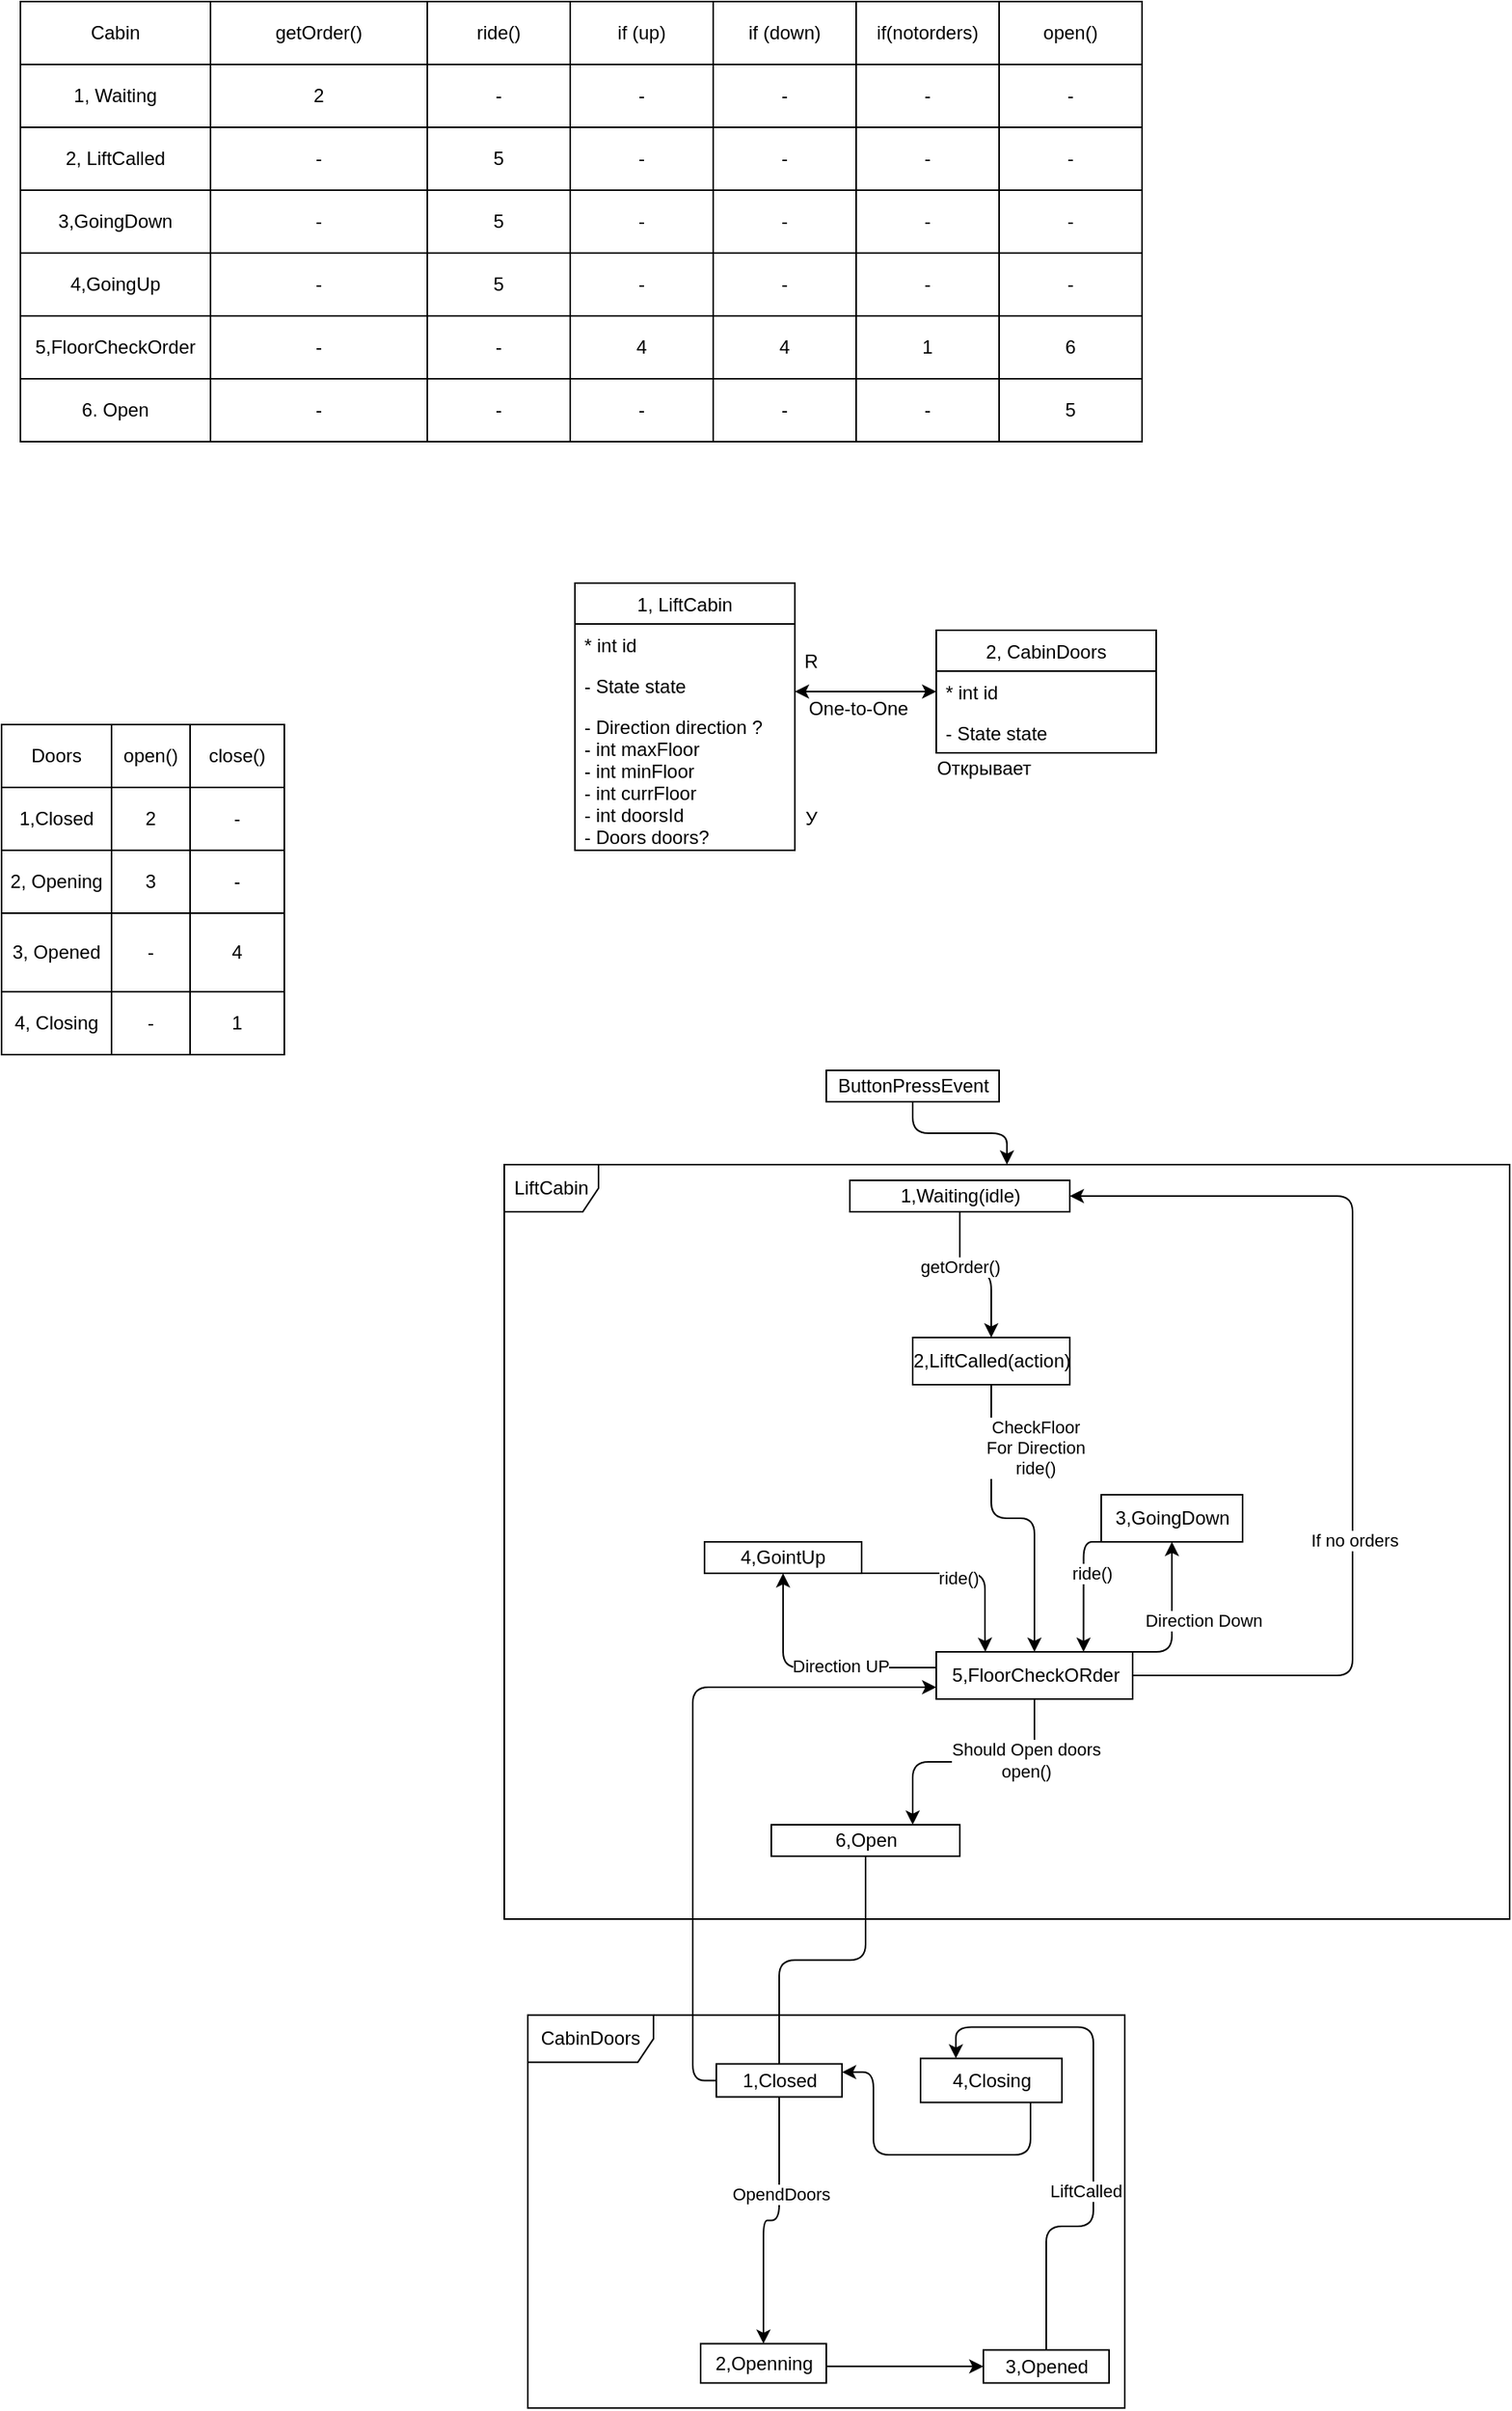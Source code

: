 <mxfile version="13.1.14" type="device"><diagram id="PFZRTqnWKOIL8g0r4zq2" name="Page-1"><mxGraphModel dx="2888" dy="2060" grid="1" gridSize="10" guides="1" tooltips="1" connect="1" arrows="1" fold="1" page="1" pageScale="1" pageWidth="850" pageHeight="1100" math="0" shadow="0"><root><mxCell id="0"/><mxCell id="1" parent="0"/><mxCell id="xkeSVVdvWBRurLGvPkjX-200" value="LiftCabin" style="shape=umlFrame;whiteSpace=wrap;html=1;rounded=0;" vertex="1" parent="1"><mxGeometry x="-390" y="330" width="640" height="480" as="geometry"/></mxCell><mxCell id="xkeSVVdvWBRurLGvPkjX-176" value="CabinDoors" style="shape=umlFrame;whiteSpace=wrap;html=1;rounded=0;width=80;height=30;" vertex="1" parent="1"><mxGeometry x="-375" y="871.18" width="380" height="250" as="geometry"/></mxCell><mxCell id="xkeSVVdvWBRurLGvPkjX-9" value="Открывает" style="text;html=1;align=center;verticalAlign=middle;resizable=0;points=[];autosize=1;" vertex="1" parent="1"><mxGeometry x="-125" y="68" width="80" height="20" as="geometry"/></mxCell><mxCell id="xkeSVVdvWBRurLGvPkjX-10" style="edgeStyle=orthogonalEdgeStyle;rounded=1;orthogonalLoop=1;jettySize=auto;html=1;entryX=0;entryY=0.5;entryDx=0;entryDy=0;endArrow=classic;endFill=1;startArrow=classic;startFill=1;" edge="1" parent="1" source="xkeSVVdvWBRurLGvPkjX-3" target="xkeSVVdvWBRurLGvPkjX-6"><mxGeometry relative="1" as="geometry"><Array as="points"><mxPoint x="-185" y="29"/></Array></mxGeometry></mxCell><mxCell id="xkeSVVdvWBRurLGvPkjX-11" value="One-to-One" style="text;html=1;align=center;verticalAlign=middle;resizable=0;points=[];autosize=1;" vertex="1" parent="1"><mxGeometry x="-205" y="30" width="80" height="20" as="geometry"/></mxCell><mxCell id="xkeSVVdvWBRurLGvPkjX-12" value="У" style="text;html=1;align=center;verticalAlign=middle;resizable=0;points=[];autosize=1;" vertex="1" parent="1"><mxGeometry x="-205" y="100" width="20" height="20" as="geometry"/></mxCell><mxCell id="xkeSVVdvWBRurLGvPkjX-13" value="R" style="text;html=1;align=center;verticalAlign=middle;resizable=0;points=[];autosize=1;" vertex="1" parent="1"><mxGeometry x="-205" width="20" height="20" as="geometry"/></mxCell><mxCell id="xkeSVVdvWBRurLGvPkjX-20" style="edgeStyle=orthogonalEdgeStyle;rounded=1;orthogonalLoop=1;jettySize=auto;html=1;startArrow=none;startFill=0;endArrow=classic;endFill=1;" edge="1" parent="1" source="xkeSVVdvWBRurLGvPkjX-15" target="xkeSVVdvWBRurLGvPkjX-200"><mxGeometry relative="1" as="geometry"><mxPoint x="-110" y="320" as="targetPoint"/></mxGeometry></mxCell><mxCell id="xkeSVVdvWBRurLGvPkjX-15" value="ButtonPressEvent" style="html=1;" vertex="1" parent="1"><mxGeometry x="-185" y="270" width="110" height="20" as="geometry"/></mxCell><mxCell id="xkeSVVdvWBRurLGvPkjX-183" style="edgeStyle=orthogonalEdgeStyle;rounded=1;orthogonalLoop=1;jettySize=auto;html=1;entryX=0.5;entryY=0;entryDx=0;entryDy=0;startArrow=none;startFill=0;endArrow=classic;endFill=1;" edge="1" parent="1" source="xkeSVVdvWBRurLGvPkjX-16" target="xkeSVVdvWBRurLGvPkjX-182"><mxGeometry relative="1" as="geometry"/></mxCell><mxCell id="xkeSVVdvWBRurLGvPkjX-196" value="getOrder()" style="edgeLabel;html=1;align=center;verticalAlign=middle;resizable=0;points=[];" vertex="1" connectable="0" parent="xkeSVVdvWBRurLGvPkjX-183"><mxGeometry x="-0.314" relative="1" as="geometry"><mxPoint as="offset"/></mxGeometry></mxCell><mxCell id="xkeSVVdvWBRurLGvPkjX-16" value="1,Waiting(idle)" style="html=1;" vertex="1" parent="1"><mxGeometry x="-170" y="340" width="140" height="20" as="geometry"/></mxCell><mxCell id="xkeSVVdvWBRurLGvPkjX-193" style="edgeStyle=orthogonalEdgeStyle;rounded=1;orthogonalLoop=1;jettySize=auto;html=1;entryX=0.25;entryY=0;entryDx=0;entryDy=0;startArrow=none;startFill=0;endArrow=classic;endFill=1;" edge="1" parent="1" source="xkeSVVdvWBRurLGvPkjX-17" target="xkeSVVdvWBRurLGvPkjX-184"><mxGeometry relative="1" as="geometry"><Array as="points"><mxPoint x="-84" y="590"/><mxPoint x="-84" y="630"/><mxPoint x="-84" y="630"/></Array></mxGeometry></mxCell><mxCell id="xkeSVVdvWBRurLGvPkjX-215" value="ride()" style="edgeLabel;html=1;align=center;verticalAlign=middle;resizable=0;points=[];" vertex="1" connectable="0" parent="xkeSVVdvWBRurLGvPkjX-193"><mxGeometry x="-0.05" y="-3" relative="1" as="geometry"><mxPoint as="offset"/></mxGeometry></mxCell><mxCell id="xkeSVVdvWBRurLGvPkjX-17" value="4,GointUp" style="html=1;" vertex="1" parent="1"><mxGeometry x="-262.52" y="570.03" width="100" height="20" as="geometry"/></mxCell><mxCell id="xkeSVVdvWBRurLGvPkjX-194" style="edgeStyle=orthogonalEdgeStyle;rounded=1;orthogonalLoop=1;jettySize=auto;html=1;entryX=0.75;entryY=0;entryDx=0;entryDy=0;startArrow=none;startFill=0;endArrow=classic;endFill=1;" edge="1" parent="1" source="xkeSVVdvWBRurLGvPkjX-18" target="xkeSVVdvWBRurLGvPkjX-184"><mxGeometry relative="1" as="geometry"><Array as="points"><mxPoint x="-21" y="570"/></Array></mxGeometry></mxCell><mxCell id="xkeSVVdvWBRurLGvPkjX-216" value="ride()" style="edgeLabel;html=1;align=center;verticalAlign=middle;resizable=0;points=[];" vertex="1" connectable="0" parent="xkeSVVdvWBRurLGvPkjX-194"><mxGeometry x="-0.231" y="5" relative="1" as="geometry"><mxPoint as="offset"/></mxGeometry></mxCell><mxCell id="xkeSVVdvWBRurLGvPkjX-18" value="3,GoingDown" style="html=1;" vertex="1" parent="1"><mxGeometry x="-10" y="540.06" width="90" height="29.97" as="geometry"/></mxCell><mxCell id="xkeSVVdvWBRurLGvPkjX-178" style="edgeStyle=orthogonalEdgeStyle;rounded=1;orthogonalLoop=1;jettySize=auto;html=1;entryX=0.5;entryY=0;entryDx=0;entryDy=0;startArrow=none;startFill=0;endArrow=none;endFill=0;" edge="1" parent="1" source="xkeSVVdvWBRurLGvPkjX-19" target="xkeSVVdvWBRurLGvPkjX-24"><mxGeometry relative="1" as="geometry"/></mxCell><mxCell id="xkeSVVdvWBRurLGvPkjX-19" value="6,Open" style="html=1;" vertex="1" parent="1"><mxGeometry x="-220" y="750.0" width="120" height="20" as="geometry"/></mxCell><mxCell id="xkeSVVdvWBRurLGvPkjX-172" style="edgeStyle=orthogonalEdgeStyle;rounded=1;orthogonalLoop=1;jettySize=auto;html=1;entryX=0.25;entryY=0;entryDx=0;entryDy=0;startArrow=none;startFill=0;endArrow=classic;endFill=1;" edge="1" parent="1" source="xkeSVVdvWBRurLGvPkjX-23" target="xkeSVVdvWBRurLGvPkjX-26"><mxGeometry relative="1" as="geometry"/></mxCell><mxCell id="xkeSVVdvWBRurLGvPkjX-180" value="LiftCalled" style="edgeLabel;html=1;align=center;verticalAlign=middle;resizable=0;points=[];" vertex="1" connectable="0" parent="xkeSVVdvWBRurLGvPkjX-172"><mxGeometry x="-0.235" y="-2" relative="1" as="geometry"><mxPoint x="-7.03" as="offset"/></mxGeometry></mxCell><mxCell id="xkeSVVdvWBRurLGvPkjX-23" value="3,Opened" style="html=1;" vertex="1" parent="1"><mxGeometry x="-85" y="1084.18" width="80" height="21" as="geometry"/></mxCell><mxCell id="xkeSVVdvWBRurLGvPkjX-171" style="edgeStyle=orthogonalEdgeStyle;rounded=1;orthogonalLoop=1;jettySize=auto;html=1;startArrow=none;startFill=0;endArrow=classic;endFill=1;" edge="1" parent="1" source="xkeSVVdvWBRurLGvPkjX-24" target="xkeSVVdvWBRurLGvPkjX-25"><mxGeometry relative="1" as="geometry"/></mxCell><mxCell id="xkeSVVdvWBRurLGvPkjX-179" value="OpendDoors" style="edgeLabel;html=1;align=center;verticalAlign=middle;resizable=0;points=[];" vertex="1" connectable="0" parent="xkeSVVdvWBRurLGvPkjX-171"><mxGeometry x="-0.26" y="1" relative="1" as="geometry"><mxPoint as="offset"/></mxGeometry></mxCell><mxCell id="xkeSVVdvWBRurLGvPkjX-197" style="edgeStyle=orthogonalEdgeStyle;rounded=1;orthogonalLoop=1;jettySize=auto;html=1;entryX=0;entryY=0.75;entryDx=0;entryDy=0;startArrow=none;startFill=0;endArrow=classic;endFill=1;" edge="1" parent="1" source="xkeSVVdvWBRurLGvPkjX-24" target="xkeSVVdvWBRurLGvPkjX-184"><mxGeometry relative="1" as="geometry"><Array as="points"><mxPoint x="-270" y="913"/><mxPoint x="-270" y="663"/></Array></mxGeometry></mxCell><mxCell id="xkeSVVdvWBRurLGvPkjX-24" value="1,Closed" style="html=1;" vertex="1" parent="1"><mxGeometry x="-255" y="902.18" width="80" height="21" as="geometry"/></mxCell><mxCell id="xkeSVVdvWBRurLGvPkjX-174" style="edgeStyle=orthogonalEdgeStyle;rounded=1;orthogonalLoop=1;jettySize=auto;html=1;entryX=0;entryY=0.5;entryDx=0;entryDy=0;startArrow=none;startFill=0;endArrow=classic;endFill=1;" edge="1" parent="1" source="xkeSVVdvWBRurLGvPkjX-25" target="xkeSVVdvWBRurLGvPkjX-23"><mxGeometry relative="1" as="geometry"><Array as="points"><mxPoint x="-200" y="1095"/><mxPoint x="-130" y="1095"/></Array></mxGeometry></mxCell><mxCell id="xkeSVVdvWBRurLGvPkjX-25" value="2,Openning" style="html=1;" vertex="1" parent="1"><mxGeometry x="-265" y="1080.18" width="80" height="25" as="geometry"/></mxCell><mxCell id="xkeSVVdvWBRurLGvPkjX-173" style="edgeStyle=orthogonalEdgeStyle;rounded=1;orthogonalLoop=1;jettySize=auto;html=1;entryX=1;entryY=0.25;entryDx=0;entryDy=0;startArrow=none;startFill=0;endArrow=classic;endFill=1;" edge="1" parent="1" source="xkeSVVdvWBRurLGvPkjX-26" target="xkeSVVdvWBRurLGvPkjX-24"><mxGeometry relative="1" as="geometry"><Array as="points"><mxPoint x="-55" y="960"/><mxPoint x="-155" y="960"/><mxPoint x="-155" y="907"/></Array></mxGeometry></mxCell><mxCell id="xkeSVVdvWBRurLGvPkjX-26" value="4,Closing" style="html=1;" vertex="1" parent="1"><mxGeometry x="-125" y="898.68" width="90" height="28" as="geometry"/></mxCell><mxCell id="xkeSVVdvWBRurLGvPkjX-185" style="edgeStyle=orthogonalEdgeStyle;rounded=1;orthogonalLoop=1;jettySize=auto;html=1;startArrow=none;startFill=0;endArrow=classic;endFill=1;" edge="1" parent="1" source="xkeSVVdvWBRurLGvPkjX-182" target="xkeSVVdvWBRurLGvPkjX-184"><mxGeometry relative="1" as="geometry"/></mxCell><mxCell id="xkeSVVdvWBRurLGvPkjX-186" value="CheckFloor&lt;br&gt;For Direction&lt;br&gt;ride()" style="edgeLabel;html=1;align=center;verticalAlign=middle;resizable=0;points=[];" vertex="1" connectable="0" parent="xkeSVVdvWBRurLGvPkjX-185"><mxGeometry x="0.147" relative="1" as="geometry"><mxPoint x="-0.02" y="-46.14" as="offset"/></mxGeometry></mxCell><mxCell id="xkeSVVdvWBRurLGvPkjX-182" value="2,LiftCalled(action)" style="html=1;rounded=0;" vertex="1" parent="1"><mxGeometry x="-130" y="440" width="100" height="30" as="geometry"/></mxCell><mxCell id="xkeSVVdvWBRurLGvPkjX-187" style="edgeStyle=orthogonalEdgeStyle;rounded=1;orthogonalLoop=1;jettySize=auto;html=1;entryX=0.5;entryY=1;entryDx=0;entryDy=0;startArrow=none;startFill=0;endArrow=classic;endFill=1;" edge="1" parent="1" source="xkeSVVdvWBRurLGvPkjX-184" target="xkeSVVdvWBRurLGvPkjX-17"><mxGeometry relative="1" as="geometry"><Array as="points"><mxPoint x="-213" y="650"/></Array></mxGeometry></mxCell><mxCell id="xkeSVVdvWBRurLGvPkjX-190" value="Direction UP" style="edgeLabel;html=1;align=center;verticalAlign=middle;resizable=0;points=[];" vertex="1" connectable="0" parent="xkeSVVdvWBRurLGvPkjX-187"><mxGeometry x="-0.221" y="-1" relative="1" as="geometry"><mxPoint as="offset"/></mxGeometry></mxCell><mxCell id="xkeSVVdvWBRurLGvPkjX-188" style="edgeStyle=orthogonalEdgeStyle;rounded=1;orthogonalLoop=1;jettySize=auto;html=1;entryX=0.5;entryY=1;entryDx=0;entryDy=0;startArrow=none;startFill=0;endArrow=classic;endFill=1;" edge="1" parent="1" source="xkeSVVdvWBRurLGvPkjX-184" target="xkeSVVdvWBRurLGvPkjX-18"><mxGeometry relative="1" as="geometry"><Array as="points"><mxPoint x="35" y="640"/></Array></mxGeometry></mxCell><mxCell id="xkeSVVdvWBRurLGvPkjX-191" value="Direction Down" style="edgeLabel;html=1;align=center;verticalAlign=middle;resizable=0;points=[];" vertex="1" connectable="0" parent="xkeSVVdvWBRurLGvPkjX-188"><mxGeometry x="-0.576" y="-2" relative="1" as="geometry"><mxPoint x="24.29" y="-22" as="offset"/></mxGeometry></mxCell><mxCell id="xkeSVVdvWBRurLGvPkjX-189" style="edgeStyle=orthogonalEdgeStyle;rounded=1;orthogonalLoop=1;jettySize=auto;html=1;entryX=0.75;entryY=0;entryDx=0;entryDy=0;startArrow=none;startFill=0;endArrow=classic;endFill=1;" edge="1" parent="1" source="xkeSVVdvWBRurLGvPkjX-184" target="xkeSVVdvWBRurLGvPkjX-19"><mxGeometry relative="1" as="geometry"/></mxCell><mxCell id="xkeSVVdvWBRurLGvPkjX-192" value="Should Open doors&lt;br&gt;open()" style="edgeLabel;html=1;align=center;verticalAlign=middle;resizable=0;points=[];" vertex="1" connectable="0" parent="xkeSVVdvWBRurLGvPkjX-189"><mxGeometry x="-0.508" y="-6" relative="1" as="geometry"><mxPoint as="offset"/></mxGeometry></mxCell><mxCell id="xkeSVVdvWBRurLGvPkjX-198" style="edgeStyle=orthogonalEdgeStyle;rounded=1;orthogonalLoop=1;jettySize=auto;html=1;entryX=1;entryY=0.5;entryDx=0;entryDy=0;startArrow=none;startFill=0;endArrow=classic;endFill=1;" edge="1" parent="1" source="xkeSVVdvWBRurLGvPkjX-184" target="xkeSVVdvWBRurLGvPkjX-16"><mxGeometry relative="1" as="geometry"><Array as="points"><mxPoint x="150" y="655"/><mxPoint x="150" y="350"/></Array></mxGeometry></mxCell><mxCell id="xkeSVVdvWBRurLGvPkjX-199" value="If no orders" style="edgeLabel;html=1;align=center;verticalAlign=middle;resizable=0;points=[];" vertex="1" connectable="0" parent="xkeSVVdvWBRurLGvPkjX-198"><mxGeometry x="-0.552" y="86" relative="1" as="geometry"><mxPoint x="87" y="-86" as="offset"/></mxGeometry></mxCell><mxCell id="xkeSVVdvWBRurLGvPkjX-184" value="5,FloorCheckORder" style="html=1;rounded=0;" vertex="1" parent="1"><mxGeometry x="-115" y="640" width="125" height="30" as="geometry"/></mxCell><mxCell id="xkeSVVdvWBRurLGvPkjX-30" value="" style="html=1;whiteSpace=wrap;container=1;collapsible=0;childLayout=tableLayout;rounded=0;" vertex="1" parent="1"><mxGeometry x="-698" y="-410" width="714" height="280" as="geometry"/></mxCell><mxCell id="xkeSVVdvWBRurLGvPkjX-31" value="" style="html=1;whiteSpace=wrap;collapsible=0;dropTarget=0;pointerEvents=0;fillColor=none;strokeColor=none;points=[[0,0.5],[1,0.5]];portConstraint=eastwest;" vertex="1" parent="xkeSVVdvWBRurLGvPkjX-30"><mxGeometry width="714" height="40" as="geometry"/></mxCell><mxCell id="xkeSVVdvWBRurLGvPkjX-32" value="Cabin" style="shape=partialRectangle;html=1;whiteSpace=wrap;connectable=0;fillColor=none;" vertex="1" parent="xkeSVVdvWBRurLGvPkjX-31"><mxGeometry width="121" height="40" as="geometry"/></mxCell><mxCell id="xkeSVVdvWBRurLGvPkjX-33" value="getOrder()" style="shape=partialRectangle;html=1;whiteSpace=wrap;connectable=0;fillColor=none;" vertex="1" parent="xkeSVVdvWBRurLGvPkjX-31"><mxGeometry x="121" width="138" height="40" as="geometry"/></mxCell><mxCell id="xkeSVVdvWBRurLGvPkjX-34" value="ride()" style="shape=partialRectangle;html=1;whiteSpace=wrap;connectable=0;fillColor=none;" vertex="1" parent="xkeSVVdvWBRurLGvPkjX-31"><mxGeometry x="259" width="91" height="40" as="geometry"/></mxCell><mxCell id="xkeSVVdvWBRurLGvPkjX-209" value="if (up)" style="shape=partialRectangle;html=1;whiteSpace=wrap;connectable=0;fillColor=none;" vertex="1" parent="xkeSVVdvWBRurLGvPkjX-31"><mxGeometry x="350" width="91" height="40" as="geometry"/></mxCell><mxCell id="xkeSVVdvWBRurLGvPkjX-223" value="if (down)" style="shape=partialRectangle;html=1;whiteSpace=wrap;connectable=0;fillColor=none;" vertex="1" parent="xkeSVVdvWBRurLGvPkjX-31"><mxGeometry x="441" width="91" height="40" as="geometry"/></mxCell><mxCell id="xkeSVVdvWBRurLGvPkjX-229" value="if(notorders)" style="shape=partialRectangle;html=1;whiteSpace=wrap;connectable=0;fillColor=none;" vertex="1" parent="xkeSVVdvWBRurLGvPkjX-31"><mxGeometry x="532" width="91" height="40" as="geometry"/></mxCell><mxCell id="xkeSVVdvWBRurLGvPkjX-235" value="open()" style="shape=partialRectangle;html=1;whiteSpace=wrap;connectable=0;fillColor=none;" vertex="1" parent="xkeSVVdvWBRurLGvPkjX-31"><mxGeometry x="623" width="91" height="40" as="geometry"/></mxCell><mxCell id="xkeSVVdvWBRurLGvPkjX-35" value="" style="html=1;whiteSpace=wrap;collapsible=0;dropTarget=0;pointerEvents=0;fillColor=none;strokeColor=none;points=[[0,0.5],[1,0.5]];portConstraint=eastwest;" vertex="1" parent="xkeSVVdvWBRurLGvPkjX-30"><mxGeometry y="40" width="714" height="40" as="geometry"/></mxCell><mxCell id="xkeSVVdvWBRurLGvPkjX-36" value="1, Waiting" style="shape=partialRectangle;html=1;whiteSpace=wrap;connectable=0;fillColor=none;" vertex="1" parent="xkeSVVdvWBRurLGvPkjX-35"><mxGeometry width="121" height="40" as="geometry"/></mxCell><mxCell id="xkeSVVdvWBRurLGvPkjX-37" value="2" style="shape=partialRectangle;html=1;whiteSpace=wrap;connectable=0;fillColor=none;" vertex="1" parent="xkeSVVdvWBRurLGvPkjX-35"><mxGeometry x="121" width="138" height="40" as="geometry"/></mxCell><mxCell id="xkeSVVdvWBRurLGvPkjX-38" value="-" style="shape=partialRectangle;html=1;whiteSpace=wrap;connectable=0;fillColor=none;" vertex="1" parent="xkeSVVdvWBRurLGvPkjX-35"><mxGeometry x="259" width="91" height="40" as="geometry"/></mxCell><mxCell id="xkeSVVdvWBRurLGvPkjX-210" value="-" style="shape=partialRectangle;html=1;whiteSpace=wrap;connectable=0;fillColor=none;" vertex="1" parent="xkeSVVdvWBRurLGvPkjX-35"><mxGeometry x="350" width="91" height="40" as="geometry"/></mxCell><mxCell id="xkeSVVdvWBRurLGvPkjX-224" value="-" style="shape=partialRectangle;html=1;whiteSpace=wrap;connectable=0;fillColor=none;" vertex="1" parent="xkeSVVdvWBRurLGvPkjX-35"><mxGeometry x="441" width="91" height="40" as="geometry"/></mxCell><mxCell id="xkeSVVdvWBRurLGvPkjX-230" value="-" style="shape=partialRectangle;html=1;whiteSpace=wrap;connectable=0;fillColor=none;" vertex="1" parent="xkeSVVdvWBRurLGvPkjX-35"><mxGeometry x="532" width="91" height="40" as="geometry"/></mxCell><mxCell id="xkeSVVdvWBRurLGvPkjX-236" value="-" style="shape=partialRectangle;html=1;whiteSpace=wrap;connectable=0;fillColor=none;" vertex="1" parent="xkeSVVdvWBRurLGvPkjX-35"><mxGeometry x="623" width="91" height="40" as="geometry"/></mxCell><mxCell id="xkeSVVdvWBRurLGvPkjX-39" value="" style="html=1;whiteSpace=wrap;collapsible=0;dropTarget=0;pointerEvents=0;fillColor=none;strokeColor=none;points=[[0,0.5],[1,0.5]];portConstraint=eastwest;" vertex="1" parent="xkeSVVdvWBRurLGvPkjX-30"><mxGeometry y="80" width="714" height="40" as="geometry"/></mxCell><mxCell id="xkeSVVdvWBRurLGvPkjX-40" value="2, LiftCalled" style="shape=partialRectangle;html=1;whiteSpace=wrap;connectable=0;fillColor=none;" vertex="1" parent="xkeSVVdvWBRurLGvPkjX-39"><mxGeometry width="121" height="40" as="geometry"/></mxCell><mxCell id="xkeSVVdvWBRurLGvPkjX-41" value="-" style="shape=partialRectangle;html=1;whiteSpace=wrap;connectable=0;fillColor=none;" vertex="1" parent="xkeSVVdvWBRurLGvPkjX-39"><mxGeometry x="121" width="138" height="40" as="geometry"/></mxCell><mxCell id="xkeSVVdvWBRurLGvPkjX-42" value="5" style="shape=partialRectangle;html=1;whiteSpace=wrap;connectable=0;fillColor=none;" vertex="1" parent="xkeSVVdvWBRurLGvPkjX-39"><mxGeometry x="259" width="91" height="40" as="geometry"/></mxCell><mxCell id="xkeSVVdvWBRurLGvPkjX-211" value="-" style="shape=partialRectangle;html=1;whiteSpace=wrap;connectable=0;fillColor=none;" vertex="1" parent="xkeSVVdvWBRurLGvPkjX-39"><mxGeometry x="350" width="91" height="40" as="geometry"/></mxCell><mxCell id="xkeSVVdvWBRurLGvPkjX-225" value="-" style="shape=partialRectangle;html=1;whiteSpace=wrap;connectable=0;fillColor=none;" vertex="1" parent="xkeSVVdvWBRurLGvPkjX-39"><mxGeometry x="441" width="91" height="40" as="geometry"/></mxCell><mxCell id="xkeSVVdvWBRurLGvPkjX-231" value="-" style="shape=partialRectangle;html=1;whiteSpace=wrap;connectable=0;fillColor=none;" vertex="1" parent="xkeSVVdvWBRurLGvPkjX-39"><mxGeometry x="532" width="91" height="40" as="geometry"/></mxCell><mxCell id="xkeSVVdvWBRurLGvPkjX-237" value="-" style="shape=partialRectangle;html=1;whiteSpace=wrap;connectable=0;fillColor=none;" vertex="1" parent="xkeSVVdvWBRurLGvPkjX-39"><mxGeometry x="623" width="91" height="40" as="geometry"/></mxCell><mxCell id="xkeSVVdvWBRurLGvPkjX-134" style="html=1;whiteSpace=wrap;collapsible=0;dropTarget=0;pointerEvents=0;fillColor=none;strokeColor=none;points=[[0,0.5],[1,0.5]];portConstraint=eastwest;" vertex="1" parent="xkeSVVdvWBRurLGvPkjX-30"><mxGeometry y="120" width="714" height="40" as="geometry"/></mxCell><mxCell id="xkeSVVdvWBRurLGvPkjX-135" value="3,GoingDown" style="shape=partialRectangle;html=1;whiteSpace=wrap;connectable=0;fillColor=none;" vertex="1" parent="xkeSVVdvWBRurLGvPkjX-134"><mxGeometry width="121" height="40" as="geometry"/></mxCell><mxCell id="xkeSVVdvWBRurLGvPkjX-136" value="-" style="shape=partialRectangle;html=1;whiteSpace=wrap;connectable=0;fillColor=none;" vertex="1" parent="xkeSVVdvWBRurLGvPkjX-134"><mxGeometry x="121" width="138" height="40" as="geometry"/></mxCell><mxCell id="xkeSVVdvWBRurLGvPkjX-137" value="5" style="shape=partialRectangle;html=1;whiteSpace=wrap;connectable=0;fillColor=none;" vertex="1" parent="xkeSVVdvWBRurLGvPkjX-134"><mxGeometry x="259" width="91" height="40" as="geometry"/></mxCell><mxCell id="xkeSVVdvWBRurLGvPkjX-212" value="-" style="shape=partialRectangle;html=1;whiteSpace=wrap;connectable=0;fillColor=none;" vertex="1" parent="xkeSVVdvWBRurLGvPkjX-134"><mxGeometry x="350" width="91" height="40" as="geometry"/></mxCell><mxCell id="xkeSVVdvWBRurLGvPkjX-226" value="-" style="shape=partialRectangle;html=1;whiteSpace=wrap;connectable=0;fillColor=none;" vertex="1" parent="xkeSVVdvWBRurLGvPkjX-134"><mxGeometry x="441" width="91" height="40" as="geometry"/></mxCell><mxCell id="xkeSVVdvWBRurLGvPkjX-232" value="-" style="shape=partialRectangle;html=1;whiteSpace=wrap;connectable=0;fillColor=none;" vertex="1" parent="xkeSVVdvWBRurLGvPkjX-134"><mxGeometry x="532" width="91" height="40" as="geometry"/></mxCell><mxCell id="xkeSVVdvWBRurLGvPkjX-238" value="-" style="shape=partialRectangle;html=1;whiteSpace=wrap;connectable=0;fillColor=none;" vertex="1" parent="xkeSVVdvWBRurLGvPkjX-134"><mxGeometry x="623" width="91" height="40" as="geometry"/></mxCell><mxCell id="xkeSVVdvWBRurLGvPkjX-138" style="html=1;whiteSpace=wrap;collapsible=0;dropTarget=0;pointerEvents=0;fillColor=none;strokeColor=none;points=[[0,0.5],[1,0.5]];portConstraint=eastwest;" vertex="1" parent="xkeSVVdvWBRurLGvPkjX-30"><mxGeometry y="160" width="714" height="40" as="geometry"/></mxCell><mxCell id="xkeSVVdvWBRurLGvPkjX-139" value="4,GoingUp" style="shape=partialRectangle;html=1;whiteSpace=wrap;connectable=0;fillColor=none;" vertex="1" parent="xkeSVVdvWBRurLGvPkjX-138"><mxGeometry width="121" height="40" as="geometry"/></mxCell><mxCell id="xkeSVVdvWBRurLGvPkjX-140" value="-" style="shape=partialRectangle;html=1;whiteSpace=wrap;connectable=0;fillColor=none;" vertex="1" parent="xkeSVVdvWBRurLGvPkjX-138"><mxGeometry x="121" width="138" height="40" as="geometry"/></mxCell><mxCell id="xkeSVVdvWBRurLGvPkjX-141" value="5" style="shape=partialRectangle;html=1;whiteSpace=wrap;connectable=0;fillColor=none;" vertex="1" parent="xkeSVVdvWBRurLGvPkjX-138"><mxGeometry x="259" width="91" height="40" as="geometry"/></mxCell><mxCell id="xkeSVVdvWBRurLGvPkjX-213" value="-" style="shape=partialRectangle;html=1;whiteSpace=wrap;connectable=0;fillColor=none;" vertex="1" parent="xkeSVVdvWBRurLGvPkjX-138"><mxGeometry x="350" width="91" height="40" as="geometry"/></mxCell><mxCell id="xkeSVVdvWBRurLGvPkjX-227" value="-" style="shape=partialRectangle;html=1;whiteSpace=wrap;connectable=0;fillColor=none;" vertex="1" parent="xkeSVVdvWBRurLGvPkjX-138"><mxGeometry x="441" width="91" height="40" as="geometry"/></mxCell><mxCell id="xkeSVVdvWBRurLGvPkjX-233" value="-" style="shape=partialRectangle;html=1;whiteSpace=wrap;connectable=0;fillColor=none;" vertex="1" parent="xkeSVVdvWBRurLGvPkjX-138"><mxGeometry x="532" width="91" height="40" as="geometry"/></mxCell><mxCell id="xkeSVVdvWBRurLGvPkjX-239" value="-" style="shape=partialRectangle;html=1;whiteSpace=wrap;connectable=0;fillColor=none;" vertex="1" parent="xkeSVVdvWBRurLGvPkjX-138"><mxGeometry x="623" width="91" height="40" as="geometry"/></mxCell><mxCell id="xkeSVVdvWBRurLGvPkjX-142" style="html=1;whiteSpace=wrap;collapsible=0;dropTarget=0;pointerEvents=0;fillColor=none;strokeColor=none;points=[[0,0.5],[1,0.5]];portConstraint=eastwest;" vertex="1" parent="xkeSVVdvWBRurLGvPkjX-30"><mxGeometry y="200" width="714" height="40" as="geometry"/></mxCell><mxCell id="xkeSVVdvWBRurLGvPkjX-143" value="5,FloorCheckOrder" style="shape=partialRectangle;html=1;whiteSpace=wrap;connectable=0;fillColor=none;" vertex="1" parent="xkeSVVdvWBRurLGvPkjX-142"><mxGeometry width="121" height="40" as="geometry"/></mxCell><mxCell id="xkeSVVdvWBRurLGvPkjX-144" value="-" style="shape=partialRectangle;html=1;whiteSpace=wrap;connectable=0;fillColor=none;" vertex="1" parent="xkeSVVdvWBRurLGvPkjX-142"><mxGeometry x="121" width="138" height="40" as="geometry"/></mxCell><mxCell id="xkeSVVdvWBRurLGvPkjX-145" value="-" style="shape=partialRectangle;html=1;whiteSpace=wrap;connectable=0;fillColor=none;" vertex="1" parent="xkeSVVdvWBRurLGvPkjX-142"><mxGeometry x="259" width="91" height="40" as="geometry"/></mxCell><mxCell id="xkeSVVdvWBRurLGvPkjX-214" value="4" style="shape=partialRectangle;html=1;whiteSpace=wrap;connectable=0;fillColor=none;" vertex="1" parent="xkeSVVdvWBRurLGvPkjX-142"><mxGeometry x="350" width="91" height="40" as="geometry"/></mxCell><mxCell id="xkeSVVdvWBRurLGvPkjX-228" value="4" style="shape=partialRectangle;html=1;whiteSpace=wrap;connectable=0;fillColor=none;" vertex="1" parent="xkeSVVdvWBRurLGvPkjX-142"><mxGeometry x="441" width="91" height="40" as="geometry"/></mxCell><mxCell id="xkeSVVdvWBRurLGvPkjX-234" value="1" style="shape=partialRectangle;html=1;whiteSpace=wrap;connectable=0;fillColor=none;" vertex="1" parent="xkeSVVdvWBRurLGvPkjX-142"><mxGeometry x="532" width="91" height="40" as="geometry"/></mxCell><mxCell id="xkeSVVdvWBRurLGvPkjX-240" value="6" style="shape=partialRectangle;html=1;whiteSpace=wrap;connectable=0;fillColor=none;" vertex="1" parent="xkeSVVdvWBRurLGvPkjX-142"><mxGeometry x="623" width="91" height="40" as="geometry"/></mxCell><mxCell id="xkeSVVdvWBRurLGvPkjX-249" style="html=1;whiteSpace=wrap;collapsible=0;dropTarget=0;pointerEvents=0;fillColor=none;strokeColor=none;points=[[0,0.5],[1,0.5]];portConstraint=eastwest;" vertex="1" parent="xkeSVVdvWBRurLGvPkjX-30"><mxGeometry y="240" width="714" height="40" as="geometry"/></mxCell><mxCell id="xkeSVVdvWBRurLGvPkjX-250" value="6. Open" style="shape=partialRectangle;html=1;whiteSpace=wrap;connectable=0;fillColor=none;" vertex="1" parent="xkeSVVdvWBRurLGvPkjX-249"><mxGeometry width="121" height="40" as="geometry"/></mxCell><mxCell id="xkeSVVdvWBRurLGvPkjX-251" value="-" style="shape=partialRectangle;html=1;whiteSpace=wrap;connectable=0;fillColor=none;" vertex="1" parent="xkeSVVdvWBRurLGvPkjX-249"><mxGeometry x="121" width="138" height="40" as="geometry"/></mxCell><mxCell id="xkeSVVdvWBRurLGvPkjX-252" value="-" style="shape=partialRectangle;html=1;whiteSpace=wrap;connectable=0;fillColor=none;" vertex="1" parent="xkeSVVdvWBRurLGvPkjX-249"><mxGeometry x="259" width="91" height="40" as="geometry"/></mxCell><mxCell id="xkeSVVdvWBRurLGvPkjX-253" value="-" style="shape=partialRectangle;html=1;whiteSpace=wrap;connectable=0;fillColor=none;" vertex="1" parent="xkeSVVdvWBRurLGvPkjX-249"><mxGeometry x="350" width="91" height="40" as="geometry"/></mxCell><mxCell id="xkeSVVdvWBRurLGvPkjX-254" value="-" style="shape=partialRectangle;html=1;whiteSpace=wrap;connectable=0;fillColor=none;" vertex="1" parent="xkeSVVdvWBRurLGvPkjX-249"><mxGeometry x="441" width="91" height="40" as="geometry"/></mxCell><mxCell id="xkeSVVdvWBRurLGvPkjX-255" value="-" style="shape=partialRectangle;html=1;whiteSpace=wrap;connectable=0;fillColor=none;" vertex="1" parent="xkeSVVdvWBRurLGvPkjX-249"><mxGeometry x="532" width="91" height="40" as="geometry"/></mxCell><mxCell id="xkeSVVdvWBRurLGvPkjX-256" value="5" style="shape=partialRectangle;html=1;whiteSpace=wrap;connectable=0;fillColor=none;" vertex="1" parent="xkeSVVdvWBRurLGvPkjX-249"><mxGeometry x="623" width="91" height="40" as="geometry"/></mxCell><mxCell id="xkeSVVdvWBRurLGvPkjX-257" value="" style="html=1;whiteSpace=wrap;container=1;collapsible=0;childLayout=tableLayout;rounded=0;" vertex="1" parent="1"><mxGeometry x="-710" y="50" width="180" height="210" as="geometry"/></mxCell><mxCell id="xkeSVVdvWBRurLGvPkjX-258" value="" style="html=1;whiteSpace=wrap;collapsible=0;dropTarget=0;pointerEvents=0;fillColor=none;strokeColor=none;points=[[0,0.5],[1,0.5]];portConstraint=eastwest;" vertex="1" parent="xkeSVVdvWBRurLGvPkjX-257"><mxGeometry width="180" height="40" as="geometry"/></mxCell><mxCell id="xkeSVVdvWBRurLGvPkjX-259" value="Doors" style="shape=partialRectangle;html=1;whiteSpace=wrap;connectable=0;fillColor=none;" vertex="1" parent="xkeSVVdvWBRurLGvPkjX-258"><mxGeometry width="70" height="40" as="geometry"/></mxCell><mxCell id="xkeSVVdvWBRurLGvPkjX-260" value="open()" style="shape=partialRectangle;html=1;whiteSpace=wrap;connectable=0;fillColor=none;" vertex="1" parent="xkeSVVdvWBRurLGvPkjX-258"><mxGeometry x="70" width="50" height="40" as="geometry"/></mxCell><mxCell id="xkeSVVdvWBRurLGvPkjX-261" value="close()" style="shape=partialRectangle;html=1;whiteSpace=wrap;connectable=0;fillColor=none;" vertex="1" parent="xkeSVVdvWBRurLGvPkjX-258"><mxGeometry x="120" width="60" height="40" as="geometry"/></mxCell><mxCell id="xkeSVVdvWBRurLGvPkjX-262" value="" style="html=1;whiteSpace=wrap;collapsible=0;dropTarget=0;pointerEvents=0;fillColor=none;strokeColor=none;points=[[0,0.5],[1,0.5]];portConstraint=eastwest;" vertex="1" parent="xkeSVVdvWBRurLGvPkjX-257"><mxGeometry y="40" width="180" height="40" as="geometry"/></mxCell><mxCell id="xkeSVVdvWBRurLGvPkjX-263" value="1,Closed" style="shape=partialRectangle;html=1;whiteSpace=wrap;connectable=0;fillColor=none;" vertex="1" parent="xkeSVVdvWBRurLGvPkjX-262"><mxGeometry width="70" height="40" as="geometry"/></mxCell><mxCell id="xkeSVVdvWBRurLGvPkjX-264" value="2" style="shape=partialRectangle;html=1;whiteSpace=wrap;connectable=0;fillColor=none;" vertex="1" parent="xkeSVVdvWBRurLGvPkjX-262"><mxGeometry x="70" width="50" height="40" as="geometry"/></mxCell><mxCell id="xkeSVVdvWBRurLGvPkjX-265" value="-" style="shape=partialRectangle;html=1;whiteSpace=wrap;connectable=0;fillColor=none;" vertex="1" parent="xkeSVVdvWBRurLGvPkjX-262"><mxGeometry x="120" width="60" height="40" as="geometry"/></mxCell><mxCell id="xkeSVVdvWBRurLGvPkjX-266" value="" style="html=1;whiteSpace=wrap;collapsible=0;dropTarget=0;pointerEvents=0;fillColor=none;strokeColor=none;points=[[0,0.5],[1,0.5]];portConstraint=eastwest;" vertex="1" parent="xkeSVVdvWBRurLGvPkjX-257"><mxGeometry y="80" width="180" height="40" as="geometry"/></mxCell><mxCell id="xkeSVVdvWBRurLGvPkjX-267" value="2, Opening" style="shape=partialRectangle;html=1;whiteSpace=wrap;connectable=0;fillColor=none;" vertex="1" parent="xkeSVVdvWBRurLGvPkjX-266"><mxGeometry width="70" height="40" as="geometry"/></mxCell><mxCell id="xkeSVVdvWBRurLGvPkjX-268" value="3" style="shape=partialRectangle;html=1;whiteSpace=wrap;connectable=0;fillColor=none;" vertex="1" parent="xkeSVVdvWBRurLGvPkjX-266"><mxGeometry x="70" width="50" height="40" as="geometry"/></mxCell><mxCell id="xkeSVVdvWBRurLGvPkjX-269" value="-" style="shape=partialRectangle;html=1;whiteSpace=wrap;connectable=0;fillColor=none;" vertex="1" parent="xkeSVVdvWBRurLGvPkjX-266"><mxGeometry x="120" width="60" height="40" as="geometry"/></mxCell><mxCell id="xkeSVVdvWBRurLGvPkjX-270" style="html=1;whiteSpace=wrap;collapsible=0;dropTarget=0;pointerEvents=0;fillColor=none;strokeColor=none;points=[[0,0.5],[1,0.5]];portConstraint=eastwest;" vertex="1" parent="xkeSVVdvWBRurLGvPkjX-257"><mxGeometry y="120" width="180" height="50" as="geometry"/></mxCell><mxCell id="xkeSVVdvWBRurLGvPkjX-271" value="3, Opened" style="shape=partialRectangle;html=1;whiteSpace=wrap;connectable=0;fillColor=none;" vertex="1" parent="xkeSVVdvWBRurLGvPkjX-270"><mxGeometry width="70" height="50" as="geometry"/></mxCell><mxCell id="xkeSVVdvWBRurLGvPkjX-272" value="-" style="shape=partialRectangle;html=1;whiteSpace=wrap;connectable=0;fillColor=none;" vertex="1" parent="xkeSVVdvWBRurLGvPkjX-270"><mxGeometry x="70" width="50" height="50" as="geometry"/></mxCell><mxCell id="xkeSVVdvWBRurLGvPkjX-273" value="4" style="shape=partialRectangle;html=1;whiteSpace=wrap;connectable=0;fillColor=none;" vertex="1" parent="xkeSVVdvWBRurLGvPkjX-270"><mxGeometry x="120" width="60" height="50" as="geometry"/></mxCell><mxCell id="xkeSVVdvWBRurLGvPkjX-274" style="html=1;whiteSpace=wrap;collapsible=0;dropTarget=0;pointerEvents=0;fillColor=none;strokeColor=none;points=[[0,0.5],[1,0.5]];portConstraint=eastwest;" vertex="1" parent="xkeSVVdvWBRurLGvPkjX-257"><mxGeometry y="170" width="180" height="40" as="geometry"/></mxCell><mxCell id="xkeSVVdvWBRurLGvPkjX-275" value="4, Closing" style="shape=partialRectangle;html=1;whiteSpace=wrap;connectable=0;fillColor=none;" vertex="1" parent="xkeSVVdvWBRurLGvPkjX-274"><mxGeometry width="70" height="40" as="geometry"/></mxCell><mxCell id="xkeSVVdvWBRurLGvPkjX-276" value="-" style="shape=partialRectangle;html=1;whiteSpace=wrap;connectable=0;fillColor=none;" vertex="1" parent="xkeSVVdvWBRurLGvPkjX-274"><mxGeometry x="70" width="50" height="40" as="geometry"/></mxCell><mxCell id="xkeSVVdvWBRurLGvPkjX-277" value="1" style="shape=partialRectangle;html=1;whiteSpace=wrap;connectable=0;fillColor=none;" vertex="1" parent="xkeSVVdvWBRurLGvPkjX-274"><mxGeometry x="120" width="60" height="40" as="geometry"/></mxCell><mxCell id="xkeSVVdvWBRurLGvPkjX-5" value="2, CabinDoors" style="swimlane;fontStyle=0;childLayout=stackLayout;horizontal=1;startSize=26;fillColor=none;horizontalStack=0;resizeParent=1;resizeParentMax=0;resizeLast=0;collapsible=1;marginBottom=0;" vertex="1" parent="1"><mxGeometry x="-115" y="-10" width="140" height="78" as="geometry"/></mxCell><mxCell id="xkeSVVdvWBRurLGvPkjX-6" value="* int id" style="text;strokeColor=none;fillColor=none;align=left;verticalAlign=top;spacingLeft=4;spacingRight=4;overflow=hidden;rotatable=0;points=[[0,0.5],[1,0.5]];portConstraint=eastwest;" vertex="1" parent="xkeSVVdvWBRurLGvPkjX-5"><mxGeometry y="26" width="140" height="26" as="geometry"/></mxCell><mxCell id="xkeSVVdvWBRurLGvPkjX-7" value="- State state" style="text;strokeColor=none;fillColor=none;align=left;verticalAlign=top;spacingLeft=4;spacingRight=4;overflow=hidden;rotatable=0;points=[[0,0.5],[1,0.5]];portConstraint=eastwest;" vertex="1" parent="xkeSVVdvWBRurLGvPkjX-5"><mxGeometry y="52" width="140" height="26" as="geometry"/></mxCell><mxCell id="xkeSVVdvWBRurLGvPkjX-1" value="1, LiftCabin" style="swimlane;fontStyle=0;childLayout=stackLayout;horizontal=1;startSize=26;fillColor=none;horizontalStack=0;resizeParent=1;resizeParentMax=0;resizeLast=0;collapsible=1;marginBottom=0;" vertex="1" parent="1"><mxGeometry x="-345" y="-40" width="140" height="170" as="geometry"/></mxCell><mxCell id="xkeSVVdvWBRurLGvPkjX-2" value="* int id" style="text;strokeColor=none;fillColor=none;align=left;verticalAlign=top;spacingLeft=4;spacingRight=4;overflow=hidden;rotatable=0;points=[[0,0.5],[1,0.5]];portConstraint=eastwest;" vertex="1" parent="xkeSVVdvWBRurLGvPkjX-1"><mxGeometry y="26" width="140" height="26" as="geometry"/></mxCell><mxCell id="xkeSVVdvWBRurLGvPkjX-3" value="- State state" style="text;strokeColor=none;fillColor=none;align=left;verticalAlign=top;spacingLeft=4;spacingRight=4;overflow=hidden;rotatable=0;points=[[0,0.5],[1,0.5]];portConstraint=eastwest;" vertex="1" parent="xkeSVVdvWBRurLGvPkjX-1"><mxGeometry y="52" width="140" height="26" as="geometry"/></mxCell><mxCell id="xkeSVVdvWBRurLGvPkjX-4" value="- Direction direction ?&#10;- int maxFloor&#10;- int minFloor&#10;- int currFloor&#10;- int doorsId&#10;- Doors doors?" style="text;strokeColor=none;fillColor=none;align=left;verticalAlign=top;spacingLeft=4;spacingRight=4;overflow=hidden;rotatable=0;points=[[0,0.5],[1,0.5]];portConstraint=eastwest;" vertex="1" parent="xkeSVVdvWBRurLGvPkjX-1"><mxGeometry y="78" width="140" height="92" as="geometry"/></mxCell></root></mxGraphModel></diagram></mxfile>